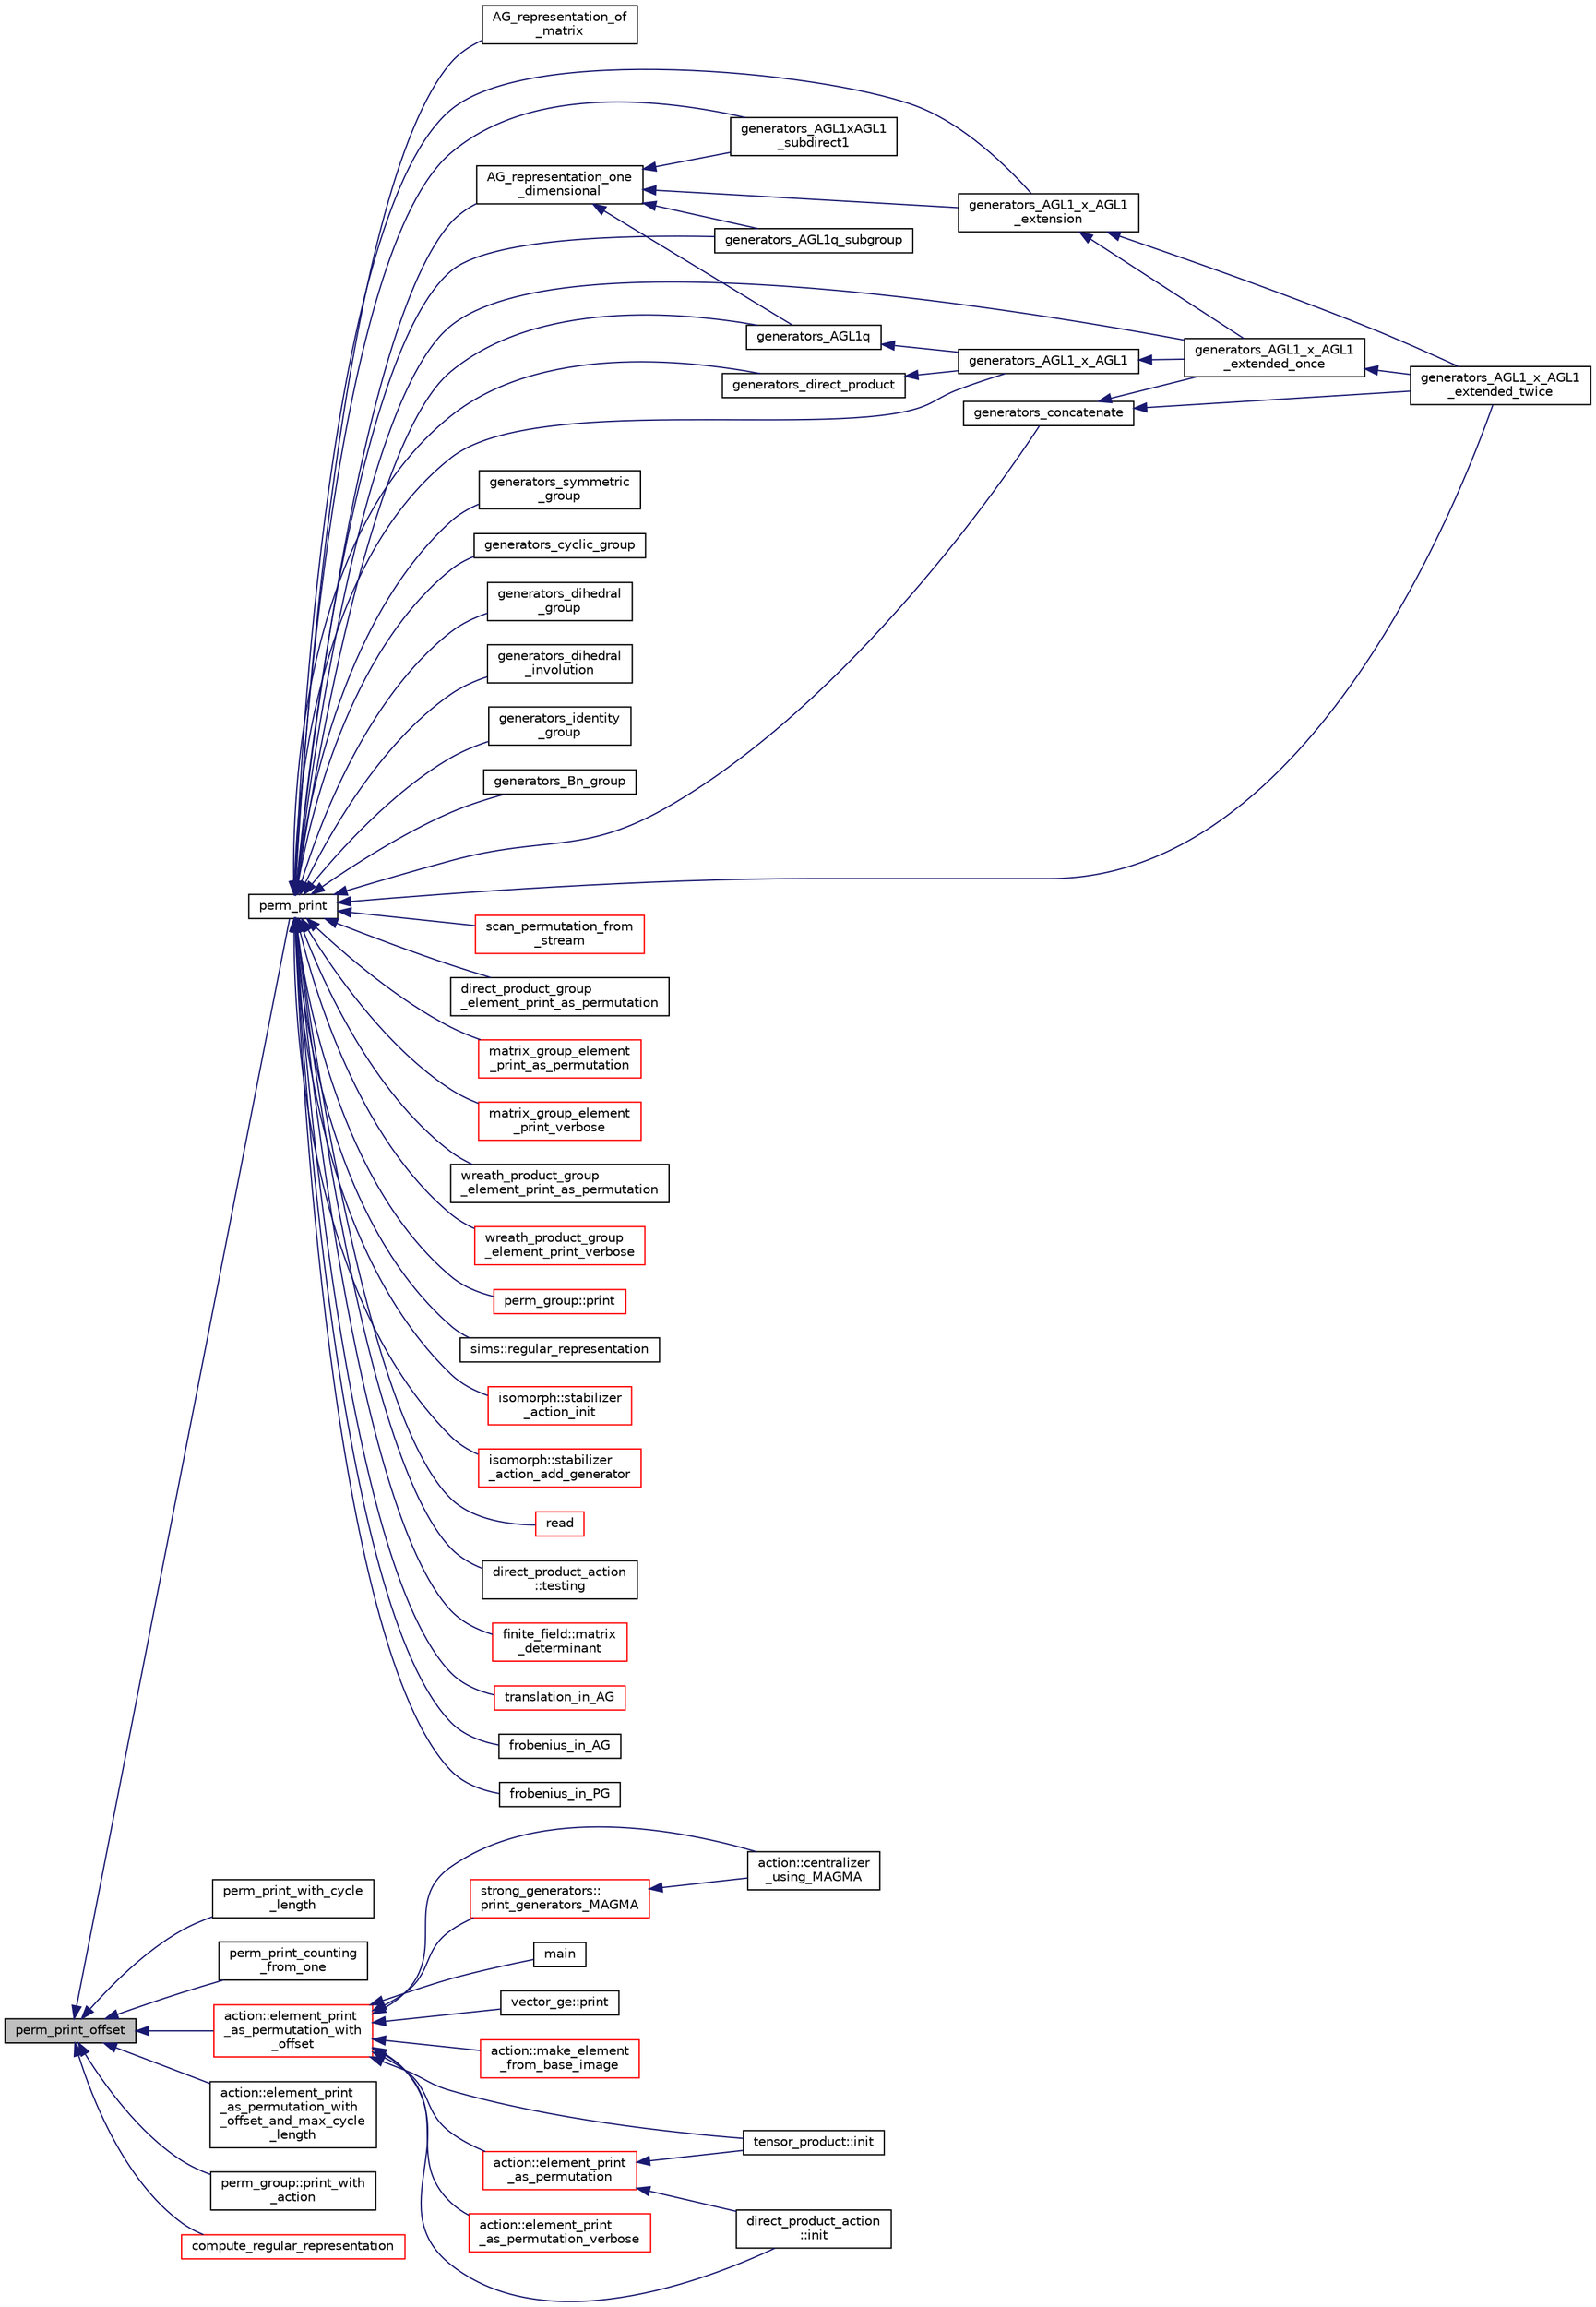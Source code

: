 digraph "perm_print_offset"
{
  edge [fontname="Helvetica",fontsize="10",labelfontname="Helvetica",labelfontsize="10"];
  node [fontname="Helvetica",fontsize="10",shape=record];
  rankdir="LR";
  Node2453 [label="perm_print_offset",height=0.2,width=0.4,color="black", fillcolor="grey75", style="filled", fontcolor="black"];
  Node2453 -> Node2454 [dir="back",color="midnightblue",fontsize="10",style="solid",fontname="Helvetica"];
  Node2454 [label="perm_print",height=0.2,width=0.4,color="black", fillcolor="white", style="filled",URL="$d2/d23/combinatorics_8h.html#a2c7eee1361109e8c5b94921589815194"];
  Node2454 -> Node2455 [dir="back",color="midnightblue",fontsize="10",style="solid",fontname="Helvetica"];
  Node2455 [label="read",height=0.2,width=0.4,color="red", fillcolor="white", style="filled",URL="$d6/d90/costas_8_c.html#acc0ad4ae49a21a58400e5082ae6bbff3"];
  Node2454 -> Node2457 [dir="back",color="midnightblue",fontsize="10",style="solid",fontname="Helvetica"];
  Node2457 [label="direct_product_action\l::testing",height=0.2,width=0.4,color="black", fillcolor="white", style="filled",URL="$d3/d78/classdirect__product__action.html#a343dbbfe1b3932d198bfa59b48c7026f"];
  Node2454 -> Node2458 [dir="back",color="midnightblue",fontsize="10",style="solid",fontname="Helvetica"];
  Node2458 [label="finite_field::matrix\l_determinant",height=0.2,width=0.4,color="red", fillcolor="white", style="filled",URL="$df/d5a/classfinite__field.html#abeeee303bfbc054f2dcac4981ecab9ce"];
  Node2454 -> Node2674 [dir="back",color="midnightblue",fontsize="10",style="solid",fontname="Helvetica"];
  Node2674 [label="translation_in_AG",height=0.2,width=0.4,color="red", fillcolor="white", style="filled",URL="$d4/d95/group__generators_8_c.html#a2dc31e911a639d9be60389fae43e8ebc"];
  Node2454 -> Node2682 [dir="back",color="midnightblue",fontsize="10",style="solid",fontname="Helvetica"];
  Node2682 [label="frobenius_in_AG",height=0.2,width=0.4,color="black", fillcolor="white", style="filled",URL="$d4/d95/group__generators_8_c.html#a1ba574f5a836935be22052736c1f6466"];
  Node2454 -> Node2683 [dir="back",color="midnightblue",fontsize="10",style="solid",fontname="Helvetica"];
  Node2683 [label="frobenius_in_PG",height=0.2,width=0.4,color="black", fillcolor="white", style="filled",URL="$d4/d95/group__generators_8_c.html#ae5cf3cf9424e4d016926a09f6dc36001"];
  Node2454 -> Node2684 [dir="back",color="midnightblue",fontsize="10",style="solid",fontname="Helvetica"];
  Node2684 [label="AG_representation_of\l_matrix",height=0.2,width=0.4,color="black", fillcolor="white", style="filled",URL="$d4/d95/group__generators_8_c.html#a93cea3dda589762adb117d07d0de39de"];
  Node2454 -> Node2685 [dir="back",color="midnightblue",fontsize="10",style="solid",fontname="Helvetica"];
  Node2685 [label="AG_representation_one\l_dimensional",height=0.2,width=0.4,color="black", fillcolor="white", style="filled",URL="$d4/d95/group__generators_8_c.html#ad1b5ceadf494f7bd695a204ae1a89dd3"];
  Node2685 -> Node2676 [dir="back",color="midnightblue",fontsize="10",style="solid",fontname="Helvetica"];
  Node2676 [label="generators_AGL1xAGL1\l_subdirect1",height=0.2,width=0.4,color="black", fillcolor="white", style="filled",URL="$d4/d95/group__generators_8_c.html#aacf08507962e97feeb7f64d76ea43a36"];
  Node2685 -> Node2677 [dir="back",color="midnightblue",fontsize="10",style="solid",fontname="Helvetica"];
  Node2677 [label="generators_AGL1q",height=0.2,width=0.4,color="black", fillcolor="white", style="filled",URL="$d4/d95/group__generators_8_c.html#afc7c7c132fbdf09a3cf393f6b0221d04"];
  Node2677 -> Node2678 [dir="back",color="midnightblue",fontsize="10",style="solid",fontname="Helvetica"];
  Node2678 [label="generators_AGL1_x_AGL1",height=0.2,width=0.4,color="black", fillcolor="white", style="filled",URL="$d4/d95/group__generators_8_c.html#a59d9573735ad78a49493c5fdde859e31"];
  Node2678 -> Node2679 [dir="back",color="midnightblue",fontsize="10",style="solid",fontname="Helvetica"];
  Node2679 [label="generators_AGL1_x_AGL1\l_extended_once",height=0.2,width=0.4,color="black", fillcolor="white", style="filled",URL="$d4/d95/group__generators_8_c.html#ab158fdf7b90aead2cc7bc6c6deed6fc4"];
  Node2679 -> Node2680 [dir="back",color="midnightblue",fontsize="10",style="solid",fontname="Helvetica"];
  Node2680 [label="generators_AGL1_x_AGL1\l_extended_twice",height=0.2,width=0.4,color="black", fillcolor="white", style="filled",URL="$d4/d95/group__generators_8_c.html#a6c6b641ff612914abcf08999a94a9e46"];
  Node2685 -> Node2681 [dir="back",color="midnightblue",fontsize="10",style="solid",fontname="Helvetica"];
  Node2681 [label="generators_AGL1q_subgroup",height=0.2,width=0.4,color="black", fillcolor="white", style="filled",URL="$d4/d95/group__generators_8_c.html#a313ae8c390633359623e931fb71da69e"];
  Node2685 -> Node2686 [dir="back",color="midnightblue",fontsize="10",style="solid",fontname="Helvetica"];
  Node2686 [label="generators_AGL1_x_AGL1\l_extension",height=0.2,width=0.4,color="black", fillcolor="white", style="filled",URL="$d4/d95/group__generators_8_c.html#a3e0f2ae60353a1eefcbda26393c6eb50"];
  Node2686 -> Node2679 [dir="back",color="midnightblue",fontsize="10",style="solid",fontname="Helvetica"];
  Node2686 -> Node2680 [dir="back",color="midnightblue",fontsize="10",style="solid",fontname="Helvetica"];
  Node2454 -> Node2676 [dir="back",color="midnightblue",fontsize="10",style="solid",fontname="Helvetica"];
  Node2454 -> Node2677 [dir="back",color="midnightblue",fontsize="10",style="solid",fontname="Helvetica"];
  Node2454 -> Node2681 [dir="back",color="midnightblue",fontsize="10",style="solid",fontname="Helvetica"];
  Node2454 -> Node2678 [dir="back",color="midnightblue",fontsize="10",style="solid",fontname="Helvetica"];
  Node2454 -> Node2686 [dir="back",color="midnightblue",fontsize="10",style="solid",fontname="Helvetica"];
  Node2454 -> Node2679 [dir="back",color="midnightblue",fontsize="10",style="solid",fontname="Helvetica"];
  Node2454 -> Node2680 [dir="back",color="midnightblue",fontsize="10",style="solid",fontname="Helvetica"];
  Node2454 -> Node2687 [dir="back",color="midnightblue",fontsize="10",style="solid",fontname="Helvetica"];
  Node2687 [label="generators_symmetric\l_group",height=0.2,width=0.4,color="black", fillcolor="white", style="filled",URL="$d4/d95/group__generators_8_c.html#a4ecf08598133e7c90158d33894f91460"];
  Node2454 -> Node2688 [dir="back",color="midnightblue",fontsize="10",style="solid",fontname="Helvetica"];
  Node2688 [label="generators_cyclic_group",height=0.2,width=0.4,color="black", fillcolor="white", style="filled",URL="$d4/d95/group__generators_8_c.html#ae5fbb75d2a69e84babab04ffc5fd8f08"];
  Node2454 -> Node2689 [dir="back",color="midnightblue",fontsize="10",style="solid",fontname="Helvetica"];
  Node2689 [label="generators_dihedral\l_group",height=0.2,width=0.4,color="black", fillcolor="white", style="filled",URL="$d4/d95/group__generators_8_c.html#a2507a40a2a90fb0635fc0c145b35cf8d"];
  Node2454 -> Node2690 [dir="back",color="midnightblue",fontsize="10",style="solid",fontname="Helvetica"];
  Node2690 [label="generators_dihedral\l_involution",height=0.2,width=0.4,color="black", fillcolor="white", style="filled",URL="$d4/d95/group__generators_8_c.html#a8d19e7bec1338c3891c7146bb2e07f96"];
  Node2454 -> Node2691 [dir="back",color="midnightblue",fontsize="10",style="solid",fontname="Helvetica"];
  Node2691 [label="generators_identity\l_group",height=0.2,width=0.4,color="black", fillcolor="white", style="filled",URL="$d4/d95/group__generators_8_c.html#ad146821a32bde7901a7c78a942843b6d"];
  Node2454 -> Node2692 [dir="back",color="midnightblue",fontsize="10",style="solid",fontname="Helvetica"];
  Node2692 [label="generators_Bn_group",height=0.2,width=0.4,color="black", fillcolor="white", style="filled",URL="$d4/d95/group__generators_8_c.html#ab85456e84c0c36b98cc776f7ccf27808"];
  Node2454 -> Node2693 [dir="back",color="midnightblue",fontsize="10",style="solid",fontname="Helvetica"];
  Node2693 [label="generators_direct_product",height=0.2,width=0.4,color="black", fillcolor="white", style="filled",URL="$d4/d95/group__generators_8_c.html#a07dada5c255d34b118ab08b5ea11fb7e"];
  Node2693 -> Node2678 [dir="back",color="midnightblue",fontsize="10",style="solid",fontname="Helvetica"];
  Node2454 -> Node2694 [dir="back",color="midnightblue",fontsize="10",style="solid",fontname="Helvetica"];
  Node2694 [label="generators_concatenate",height=0.2,width=0.4,color="black", fillcolor="white", style="filled",URL="$d4/d95/group__generators_8_c.html#a64f33575c72912c506ec9678fe465734"];
  Node2694 -> Node2679 [dir="back",color="midnightblue",fontsize="10",style="solid",fontname="Helvetica"];
  Node2694 -> Node2680 [dir="back",color="midnightblue",fontsize="10",style="solid",fontname="Helvetica"];
  Node2454 -> Node2695 [dir="back",color="midnightblue",fontsize="10",style="solid",fontname="Helvetica"];
  Node2695 [label="scan_permutation_from\l_stream",height=0.2,width=0.4,color="red", fillcolor="white", style="filled",URL="$d4/d74/util_8_c.html#adf84ccaf0a1fda4496d2f60a33c53b88"];
  Node2454 -> Node2700 [dir="back",color="midnightblue",fontsize="10",style="solid",fontname="Helvetica"];
  Node2700 [label="direct_product_group\l_element_print_as_permutation",height=0.2,width=0.4,color="black", fillcolor="white", style="filled",URL="$df/d05/interface__direct__product_8_c.html#a1503664127b4ecadf6be022d20b87a01"];
  Node2454 -> Node2701 [dir="back",color="midnightblue",fontsize="10",style="solid",fontname="Helvetica"];
  Node2701 [label="matrix_group_element\l_print_as_permutation",height=0.2,width=0.4,color="red", fillcolor="white", style="filled",URL="$da/d0a/interface__matrix__group_8_c.html#a91ca957e7be142f650a23cba99fb20a7"];
  Node2454 -> Node2732 [dir="back",color="midnightblue",fontsize="10",style="solid",fontname="Helvetica"];
  Node2732 [label="matrix_group_element\l_print_verbose",height=0.2,width=0.4,color="red", fillcolor="white", style="filled",URL="$da/d0a/interface__matrix__group_8_c.html#aa5cc004a0b3beeb862b7ced40db8feb2"];
  Node2454 -> Node2733 [dir="back",color="midnightblue",fontsize="10",style="solid",fontname="Helvetica"];
  Node2733 [label="wreath_product_group\l_element_print_as_permutation",height=0.2,width=0.4,color="black", fillcolor="white", style="filled",URL="$da/d12/interface__wreath__product_8_c.html#a568044a7f70c1faf319b5ae0aabf00a2"];
  Node2454 -> Node2734 [dir="back",color="midnightblue",fontsize="10",style="solid",fontname="Helvetica"];
  Node2734 [label="wreath_product_group\l_element_print_verbose",height=0.2,width=0.4,color="red", fillcolor="white", style="filled",URL="$da/d12/interface__wreath__product_8_c.html#a7664deec40eceaffc44c72f39119796a"];
  Node2454 -> Node2735 [dir="back",color="midnightblue",fontsize="10",style="solid",fontname="Helvetica"];
  Node2735 [label="perm_group::print",height=0.2,width=0.4,color="red", fillcolor="white", style="filled",URL="$df/d0a/classperm__group.html#af23c8538a48ea66019b7c5a4223b9bea"];
  Node2454 -> Node2745 [dir="back",color="midnightblue",fontsize="10",style="solid",fontname="Helvetica"];
  Node2745 [label="sims::regular_representation",height=0.2,width=0.4,color="black", fillcolor="white", style="filled",URL="$d9/df3/classsims.html#ac445ae3fa3933272cbc36a711a1de17f"];
  Node2454 -> Node2746 [dir="back",color="midnightblue",fontsize="10",style="solid",fontname="Helvetica"];
  Node2746 [label="isomorph::stabilizer\l_action_init",height=0.2,width=0.4,color="red", fillcolor="white", style="filled",URL="$d3/d5f/classisomorph.html#af2775c095770cbeae014806409f0c4d3"];
  Node2454 -> Node2747 [dir="back",color="midnightblue",fontsize="10",style="solid",fontname="Helvetica"];
  Node2747 [label="isomorph::stabilizer\l_action_add_generator",height=0.2,width=0.4,color="red", fillcolor="white", style="filled",URL="$d3/d5f/classisomorph.html#ae91af86c9c82cf9c5c7ee24a60e59460"];
  Node2453 -> Node2748 [dir="back",color="midnightblue",fontsize="10",style="solid",fontname="Helvetica"];
  Node2748 [label="perm_print_with_cycle\l_length",height=0.2,width=0.4,color="black", fillcolor="white", style="filled",URL="$d2/d23/combinatorics_8h.html#a76955abb48cb6ae14e996009e2bbd67d"];
  Node2453 -> Node2749 [dir="back",color="midnightblue",fontsize="10",style="solid",fontname="Helvetica"];
  Node2749 [label="perm_print_counting\l_from_one",height=0.2,width=0.4,color="black", fillcolor="white", style="filled",URL="$d2/d23/combinatorics_8h.html#a91b3b9c7df9739671c5e04743043dcff"];
  Node2453 -> Node2750 [dir="back",color="midnightblue",fontsize="10",style="solid",fontname="Helvetica"];
  Node2750 [label="action::element_print\l_as_permutation_with\l_offset",height=0.2,width=0.4,color="red", fillcolor="white", style="filled",URL="$d2/d86/classaction.html#addd61d869434abaad431124a6d858396"];
  Node2750 -> Node2707 [dir="back",color="midnightblue",fontsize="10",style="solid",fontname="Helvetica"];
  Node2707 [label="direct_product_action\l::init",height=0.2,width=0.4,color="black", fillcolor="white", style="filled",URL="$d3/d78/classdirect__product__action.html#aad40060e5821c011cccaa65a5c4df64f"];
  Node2750 -> Node2730 [dir="back",color="midnightblue",fontsize="10",style="solid",fontname="Helvetica"];
  Node2730 [label="tensor_product::init",height=0.2,width=0.4,color="black", fillcolor="white", style="filled",URL="$dd/d3e/classtensor__product.html#a2a8ac905e80dd9bb7339c9506c3521d3"];
  Node2750 -> Node2751 [dir="back",color="midnightblue",fontsize="10",style="solid",fontname="Helvetica"];
  Node2751 [label="main",height=0.2,width=0.4,color="black", fillcolor="white", style="filled",URL="$df/de7/ovoid_2ovoid_8_c.html#a217dbf8b442f20279ea00b898af96f52"];
  Node2750 -> Node2752 [dir="back",color="midnightblue",fontsize="10",style="solid",fontname="Helvetica"];
  Node2752 [label="vector_ge::print",height=0.2,width=0.4,color="black", fillcolor="white", style="filled",URL="$d4/d6e/classvector__ge.html#a146d9cb5c5f3cf203d35e6a0ba295f9a"];
  Node2750 -> Node2753 [dir="back",color="midnightblue",fontsize="10",style="solid",fontname="Helvetica"];
  Node2753 [label="action::make_element\l_from_base_image",height=0.2,width=0.4,color="red", fillcolor="white", style="filled",URL="$d2/d86/classaction.html#a6ffd69c8c90b2d1019e441615ba6c3e1"];
  Node2750 -> Node2757 [dir="back",color="midnightblue",fontsize="10",style="solid",fontname="Helvetica"];
  Node2757 [label="action::centralizer\l_using_MAGMA",height=0.2,width=0.4,color="black", fillcolor="white", style="filled",URL="$d2/d86/classaction.html#a9f6d62cd7a30b0c159ff0df8a1d596ed"];
  Node2750 -> Node2758 [dir="back",color="midnightblue",fontsize="10",style="solid",fontname="Helvetica"];
  Node2758 [label="action::element_print\l_as_permutation",height=0.2,width=0.4,color="red", fillcolor="white", style="filled",URL="$d2/d86/classaction.html#a2975618a8203187b688a67c947150bb8"];
  Node2758 -> Node2707 [dir="back",color="midnightblue",fontsize="10",style="solid",fontname="Helvetica"];
  Node2758 -> Node2730 [dir="back",color="midnightblue",fontsize="10",style="solid",fontname="Helvetica"];
  Node2750 -> Node2891 [dir="back",color="midnightblue",fontsize="10",style="solid",fontname="Helvetica"];
  Node2891 [label="action::element_print\l_as_permutation_verbose",height=0.2,width=0.4,color="red", fillcolor="white", style="filled",URL="$d2/d86/classaction.html#a5caac519740ebc92a8e1aa2c8dbaa0f3"];
  Node2750 -> Node2892 [dir="back",color="midnightblue",fontsize="10",style="solid",fontname="Helvetica"];
  Node2892 [label="strong_generators::\lprint_generators_MAGMA",height=0.2,width=0.4,color="red", fillcolor="white", style="filled",URL="$dc/d09/classstrong__generators.html#aa0adfb61a4fcb1b219f5be44a42ef141"];
  Node2892 -> Node2757 [dir="back",color="midnightblue",fontsize="10",style="solid",fontname="Helvetica"];
  Node2453 -> Node2896 [dir="back",color="midnightblue",fontsize="10",style="solid",fontname="Helvetica"];
  Node2896 [label="action::element_print\l_as_permutation_with\l_offset_and_max_cycle\l_length",height=0.2,width=0.4,color="black", fillcolor="white", style="filled",URL="$d2/d86/classaction.html#ac23875cde9f028ef9ffad33beeae46dd"];
  Node2453 -> Node2897 [dir="back",color="midnightblue",fontsize="10",style="solid",fontname="Helvetica"];
  Node2897 [label="perm_group::print_with\l_action",height=0.2,width=0.4,color="black", fillcolor="white", style="filled",URL="$df/d0a/classperm__group.html#a71242a8999820fcb57e332699723ff0e"];
  Node2453 -> Node2898 [dir="back",color="midnightblue",fontsize="10",style="solid",fontname="Helvetica"];
  Node2898 [label="compute_regular_representation",height=0.2,width=0.4,color="red", fillcolor="white", style="filled",URL="$d0/d76/tl__algebra__and__number__theory_8h.html#ad48d02425a513bdf27e6a9b29e427af2"];
}
